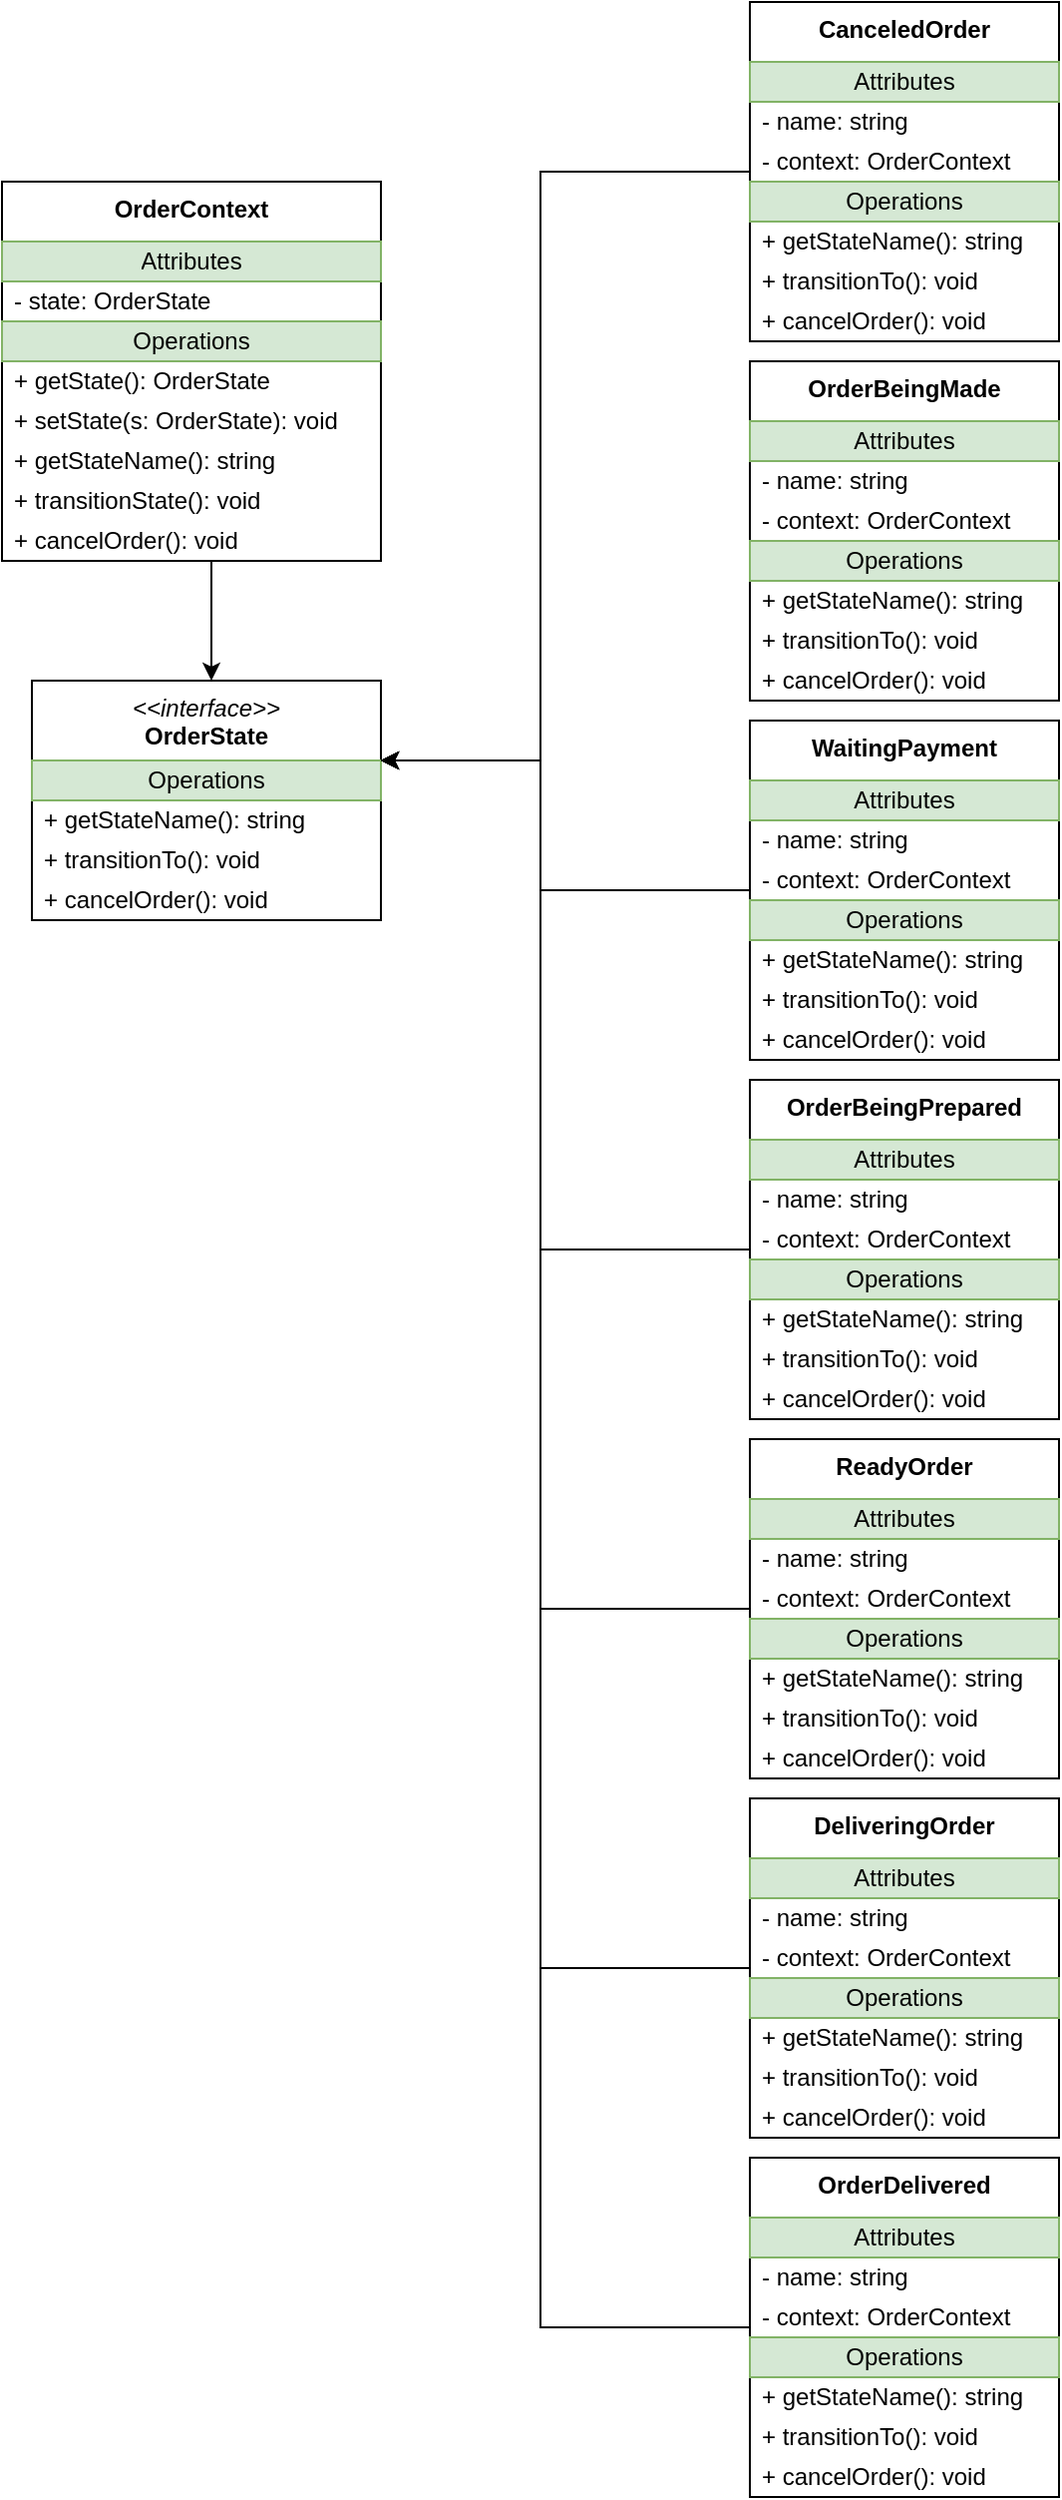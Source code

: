 <mxfile version="21.5.0" type="device">
  <diagram name="Page-1" id="Ii2zLmgXpci8T7rRYyNI">
    <mxGraphModel dx="2206" dy="1166" grid="1" gridSize="10" guides="1" tooltips="1" connect="1" arrows="1" fold="1" page="1" pageScale="1" pageWidth="850" pageHeight="1100" math="0" shadow="0">
      <root>
        <mxCell id="0" />
        <mxCell id="1" parent="0" />
        <mxCell id="pSkdOG-Ndmh3Dsyhlx1A-3" value="&lt;i&gt;&amp;lt;&amp;lt;interface&amp;gt;&amp;gt;&lt;/i&gt;&lt;br&gt;&lt;b&gt;OrderState&lt;/b&gt;" style="swimlane;fontStyle=0;align=center;verticalAlign=top;childLayout=stackLayout;horizontal=1;startSize=40;horizontalStack=0;resizeParent=1;resizeParentMax=0;resizeLast=0;collapsible=0;marginBottom=0;html=1;whiteSpace=wrap;" parent="1" vertex="1">
          <mxGeometry x="65" y="410" width="175" height="120" as="geometry" />
        </mxCell>
        <mxCell id="pSkdOG-Ndmh3Dsyhlx1A-9" value="&lt;div&gt;Operations&lt;/div&gt;" style="text;html=1;strokeColor=#82b366;fillColor=#d5e8d4;align=center;verticalAlign=middle;spacingLeft=4;spacingRight=4;overflow=hidden;rotatable=0;points=[[0,0.5],[1,0.5]];portConstraint=eastwest;whiteSpace=wrap;" parent="pSkdOG-Ndmh3Dsyhlx1A-3" vertex="1">
          <mxGeometry y="40" width="175" height="20" as="geometry" />
        </mxCell>
        <mxCell id="pSkdOG-Ndmh3Dsyhlx1A-10" value="+ getStateName(): string" style="text;html=1;strokeColor=none;fillColor=none;align=left;verticalAlign=middle;spacingLeft=4;spacingRight=4;overflow=hidden;rotatable=0;points=[[0,0.5],[1,0.5]];portConstraint=eastwest;whiteSpace=wrap;" parent="pSkdOG-Ndmh3Dsyhlx1A-3" vertex="1">
          <mxGeometry y="60" width="175" height="20" as="geometry" />
        </mxCell>
        <mxCell id="pSkdOG-Ndmh3Dsyhlx1A-13" value="+ transitionTo(): void" style="text;html=1;strokeColor=none;fillColor=none;align=left;verticalAlign=middle;spacingLeft=4;spacingRight=4;overflow=hidden;rotatable=0;points=[[0,0.5],[1,0.5]];portConstraint=eastwest;whiteSpace=wrap;" parent="pSkdOG-Ndmh3Dsyhlx1A-3" vertex="1">
          <mxGeometry y="80" width="175" height="20" as="geometry" />
        </mxCell>
        <mxCell id="a9_6wM2CYtXh-c1kp5G5-8" value="+ cancelOrder(): void" style="text;html=1;strokeColor=none;fillColor=none;align=left;verticalAlign=middle;spacingLeft=4;spacingRight=4;overflow=hidden;rotatable=0;points=[[0,0.5],[1,0.5]];portConstraint=eastwest;whiteSpace=wrap;" parent="pSkdOG-Ndmh3Dsyhlx1A-3" vertex="1">
          <mxGeometry y="100" width="175" height="20" as="geometry" />
        </mxCell>
        <mxCell id="pSkdOG-Ndmh3Dsyhlx1A-65" style="edgeStyle=orthogonalEdgeStyle;rounded=0;orthogonalLoop=1;jettySize=auto;html=1;" parent="1" source="pSkdOG-Ndmh3Dsyhlx1A-14" target="pSkdOG-Ndmh3Dsyhlx1A-3" edge="1">
          <mxGeometry relative="1" as="geometry">
            <Array as="points">
              <mxPoint x="155" y="370" />
              <mxPoint x="155" y="370" />
            </Array>
          </mxGeometry>
        </mxCell>
        <mxCell id="pSkdOG-Ndmh3Dsyhlx1A-14" value="&lt;b&gt;OrderContext&lt;/b&gt;" style="swimlane;fontStyle=0;align=center;verticalAlign=top;childLayout=stackLayout;horizontal=1;startSize=30;horizontalStack=0;resizeParent=1;resizeParentMax=0;resizeLast=0;collapsible=0;marginBottom=0;html=1;whiteSpace=wrap;" parent="1" vertex="1">
          <mxGeometry x="50" y="160" width="190" height="190" as="geometry" />
        </mxCell>
        <mxCell id="pSkdOG-Ndmh3Dsyhlx1A-15" value="Attributes" style="text;html=1;strokeColor=#82b366;fillColor=#d5e8d4;align=center;verticalAlign=middle;spacingLeft=4;spacingRight=4;overflow=hidden;rotatable=0;points=[[0,0.5],[1,0.5]];portConstraint=eastwest;whiteSpace=wrap;" parent="pSkdOG-Ndmh3Dsyhlx1A-14" vertex="1">
          <mxGeometry y="30" width="190" height="20" as="geometry" />
        </mxCell>
        <mxCell id="pSkdOG-Ndmh3Dsyhlx1A-16" value="- state: OrderState" style="text;html=1;strokeColor=none;fillColor=none;align=left;verticalAlign=middle;spacingLeft=4;spacingRight=4;overflow=hidden;rotatable=0;points=[[0,0.5],[1,0.5]];portConstraint=eastwest;whiteSpace=wrap;" parent="pSkdOG-Ndmh3Dsyhlx1A-14" vertex="1">
          <mxGeometry y="50" width="190" height="20" as="geometry" />
        </mxCell>
        <mxCell id="pSkdOG-Ndmh3Dsyhlx1A-17" value="&lt;div&gt;Operations&lt;/div&gt;" style="text;html=1;strokeColor=#82b366;fillColor=#d5e8d4;align=center;verticalAlign=middle;spacingLeft=4;spacingRight=4;overflow=hidden;rotatable=0;points=[[0,0.5],[1,0.5]];portConstraint=eastwest;whiteSpace=wrap;" parent="pSkdOG-Ndmh3Dsyhlx1A-14" vertex="1">
          <mxGeometry y="70" width="190" height="20" as="geometry" />
        </mxCell>
        <mxCell id="pSkdOG-Ndmh3Dsyhlx1A-19" value="+ getState(): OrderState" style="text;html=1;strokeColor=none;fillColor=none;align=left;verticalAlign=middle;spacingLeft=4;spacingRight=4;overflow=hidden;rotatable=0;points=[[0,0.5],[1,0.5]];portConstraint=eastwest;whiteSpace=wrap;" parent="pSkdOG-Ndmh3Dsyhlx1A-14" vertex="1">
          <mxGeometry y="90" width="190" height="20" as="geometry" />
        </mxCell>
        <mxCell id="pSkdOG-Ndmh3Dsyhlx1A-18" value="+ setState(s: OrderState): void" style="text;html=1;strokeColor=none;fillColor=none;align=left;verticalAlign=middle;spacingLeft=4;spacingRight=4;overflow=hidden;rotatable=0;points=[[0,0.5],[1,0.5]];portConstraint=eastwest;whiteSpace=wrap;" parent="pSkdOG-Ndmh3Dsyhlx1A-14" vertex="1">
          <mxGeometry y="110" width="190" height="20" as="geometry" />
        </mxCell>
        <mxCell id="pSkdOG-Ndmh3Dsyhlx1A-20" value="+ getStateName(): string" style="text;html=1;strokeColor=none;fillColor=none;align=left;verticalAlign=middle;spacingLeft=4;spacingRight=4;overflow=hidden;rotatable=0;points=[[0,0.5],[1,0.5]];portConstraint=eastwest;whiteSpace=wrap;" parent="pSkdOG-Ndmh3Dsyhlx1A-14" vertex="1">
          <mxGeometry y="130" width="190" height="20" as="geometry" />
        </mxCell>
        <mxCell id="a9_6wM2CYtXh-c1kp5G5-9" value="+ transitionState(): void" style="text;html=1;strokeColor=none;fillColor=none;align=left;verticalAlign=middle;spacingLeft=4;spacingRight=4;overflow=hidden;rotatable=0;points=[[0,0.5],[1,0.5]];portConstraint=eastwest;whiteSpace=wrap;" parent="pSkdOG-Ndmh3Dsyhlx1A-14" vertex="1">
          <mxGeometry y="150" width="190" height="20" as="geometry" />
        </mxCell>
        <mxCell id="a9_6wM2CYtXh-c1kp5G5-10" value="+ cancelOrder(): void" style="text;html=1;strokeColor=none;fillColor=none;align=left;verticalAlign=middle;spacingLeft=4;spacingRight=4;overflow=hidden;rotatable=0;points=[[0,0.5],[1,0.5]];portConstraint=eastwest;whiteSpace=wrap;" parent="pSkdOG-Ndmh3Dsyhlx1A-14" vertex="1">
          <mxGeometry y="170" width="190" height="20" as="geometry" />
        </mxCell>
        <mxCell id="pSkdOG-Ndmh3Dsyhlx1A-59" style="edgeStyle=orthogonalEdgeStyle;rounded=0;orthogonalLoop=1;jettySize=auto;html=1;" parent="1" source="pSkdOG-Ndmh3Dsyhlx1A-21" target="pSkdOG-Ndmh3Dsyhlx1A-3" edge="1">
          <mxGeometry relative="1" as="geometry">
            <Array as="points">
              <mxPoint x="320" y="515" />
              <mxPoint x="320" y="450" />
            </Array>
          </mxGeometry>
        </mxCell>
        <mxCell id="pSkdOG-Ndmh3Dsyhlx1A-21" value="&lt;b&gt;WaitingPayment&lt;/b&gt;" style="swimlane;fontStyle=0;align=center;verticalAlign=top;childLayout=stackLayout;horizontal=1;startSize=30;horizontalStack=0;resizeParent=1;resizeParentMax=0;resizeLast=0;collapsible=0;marginBottom=0;html=1;whiteSpace=wrap;" parent="1" vertex="1">
          <mxGeometry x="425" y="430" width="155" height="170" as="geometry" />
        </mxCell>
        <mxCell id="pSkdOG-Ndmh3Dsyhlx1A-22" value="Attributes" style="text;html=1;strokeColor=#82b366;fillColor=#d5e8d4;align=center;verticalAlign=middle;spacingLeft=4;spacingRight=4;overflow=hidden;rotatable=0;points=[[0,0.5],[1,0.5]];portConstraint=eastwest;whiteSpace=wrap;" parent="pSkdOG-Ndmh3Dsyhlx1A-21" vertex="1">
          <mxGeometry y="30" width="155" height="20" as="geometry" />
        </mxCell>
        <mxCell id="pSkdOG-Ndmh3Dsyhlx1A-23" value="- name: string" style="text;html=1;strokeColor=none;fillColor=none;align=left;verticalAlign=middle;spacingLeft=4;spacingRight=4;overflow=hidden;rotatable=0;points=[[0,0.5],[1,0.5]];portConstraint=eastwest;whiteSpace=wrap;" parent="pSkdOG-Ndmh3Dsyhlx1A-21" vertex="1">
          <mxGeometry y="50" width="155" height="20" as="geometry" />
        </mxCell>
        <mxCell id="a9_6wM2CYtXh-c1kp5G5-3" value="- context: OrderContext" style="text;html=1;strokeColor=none;fillColor=none;align=left;verticalAlign=middle;spacingLeft=4;spacingRight=4;overflow=hidden;rotatable=0;points=[[0,0.5],[1,0.5]];portConstraint=eastwest;whiteSpace=wrap;" parent="pSkdOG-Ndmh3Dsyhlx1A-21" vertex="1">
          <mxGeometry y="70" width="155" height="20" as="geometry" />
        </mxCell>
        <mxCell id="pSkdOG-Ndmh3Dsyhlx1A-24" value="&lt;div&gt;Operations&lt;/div&gt;" style="text;html=1;strokeColor=#82b366;fillColor=#d5e8d4;align=center;verticalAlign=middle;spacingLeft=4;spacingRight=4;overflow=hidden;rotatable=0;points=[[0,0.5],[1,0.5]];portConstraint=eastwest;whiteSpace=wrap;" parent="pSkdOG-Ndmh3Dsyhlx1A-21" vertex="1">
          <mxGeometry y="90" width="155" height="20" as="geometry" />
        </mxCell>
        <mxCell id="pSkdOG-Ndmh3Dsyhlx1A-25" value="+ getStateName(): string" style="text;html=1;strokeColor=none;fillColor=none;align=left;verticalAlign=middle;spacingLeft=4;spacingRight=4;overflow=hidden;rotatable=0;points=[[0,0.5],[1,0.5]];portConstraint=eastwest;whiteSpace=wrap;" parent="pSkdOG-Ndmh3Dsyhlx1A-21" vertex="1">
          <mxGeometry y="110" width="155" height="20" as="geometry" />
        </mxCell>
        <mxCell id="pSkdOG-Ndmh3Dsyhlx1A-26" value="+ transitionTo(): void" style="text;html=1;strokeColor=none;fillColor=none;align=left;verticalAlign=middle;spacingLeft=4;spacingRight=4;overflow=hidden;rotatable=0;points=[[0,0.5],[1,0.5]];portConstraint=eastwest;whiteSpace=wrap;" parent="pSkdOG-Ndmh3Dsyhlx1A-21" vertex="1">
          <mxGeometry y="130" width="155" height="20" as="geometry" />
        </mxCell>
        <mxCell id="a9_6wM2CYtXh-c1kp5G5-12" value="+ cancelOrder(): void" style="text;html=1;strokeColor=none;fillColor=none;align=left;verticalAlign=middle;spacingLeft=4;spacingRight=4;overflow=hidden;rotatable=0;points=[[0,0.5],[1,0.5]];portConstraint=eastwest;whiteSpace=wrap;" parent="pSkdOG-Ndmh3Dsyhlx1A-21" vertex="1">
          <mxGeometry y="150" width="155" height="20" as="geometry" />
        </mxCell>
        <mxCell id="pSkdOG-Ndmh3Dsyhlx1A-58" style="edgeStyle=orthogonalEdgeStyle;rounded=0;orthogonalLoop=1;jettySize=auto;html=1;" parent="1" source="pSkdOG-Ndmh3Dsyhlx1A-27" target="pSkdOG-Ndmh3Dsyhlx1A-3" edge="1">
          <mxGeometry relative="1" as="geometry">
            <Array as="points">
              <mxPoint x="320" y="155" />
              <mxPoint x="320" y="450" />
            </Array>
          </mxGeometry>
        </mxCell>
        <mxCell id="pSkdOG-Ndmh3Dsyhlx1A-27" value="&lt;b&gt;CanceledOrder&lt;/b&gt;" style="swimlane;fontStyle=0;align=center;verticalAlign=top;childLayout=stackLayout;horizontal=1;startSize=30;horizontalStack=0;resizeParent=1;resizeParentMax=0;resizeLast=0;collapsible=0;marginBottom=0;html=1;whiteSpace=wrap;" parent="1" vertex="1">
          <mxGeometry x="425" y="70" width="155" height="170" as="geometry" />
        </mxCell>
        <mxCell id="pSkdOG-Ndmh3Dsyhlx1A-28" value="Attributes" style="text;html=1;strokeColor=#82b366;fillColor=#d5e8d4;align=center;verticalAlign=middle;spacingLeft=4;spacingRight=4;overflow=hidden;rotatable=0;points=[[0,0.5],[1,0.5]];portConstraint=eastwest;whiteSpace=wrap;" parent="pSkdOG-Ndmh3Dsyhlx1A-27" vertex="1">
          <mxGeometry y="30" width="155" height="20" as="geometry" />
        </mxCell>
        <mxCell id="pSkdOG-Ndmh3Dsyhlx1A-29" value="- name: string" style="text;html=1;strokeColor=none;fillColor=none;align=left;verticalAlign=middle;spacingLeft=4;spacingRight=4;overflow=hidden;rotatable=0;points=[[0,0.5],[1,0.5]];portConstraint=eastwest;whiteSpace=wrap;" parent="pSkdOG-Ndmh3Dsyhlx1A-27" vertex="1">
          <mxGeometry y="50" width="155" height="20" as="geometry" />
        </mxCell>
        <mxCell id="a9_6wM2CYtXh-c1kp5G5-1" value="- context: OrderContext" style="text;html=1;strokeColor=none;fillColor=none;align=left;verticalAlign=middle;spacingLeft=4;spacingRight=4;overflow=hidden;rotatable=0;points=[[0,0.5],[1,0.5]];portConstraint=eastwest;whiteSpace=wrap;" parent="pSkdOG-Ndmh3Dsyhlx1A-27" vertex="1">
          <mxGeometry y="70" width="155" height="20" as="geometry" />
        </mxCell>
        <mxCell id="pSkdOG-Ndmh3Dsyhlx1A-30" value="&lt;div&gt;Operations&lt;/div&gt;" style="text;html=1;strokeColor=#82b366;fillColor=#d5e8d4;align=center;verticalAlign=middle;spacingLeft=4;spacingRight=4;overflow=hidden;rotatable=0;points=[[0,0.5],[1,0.5]];portConstraint=eastwest;whiteSpace=wrap;" parent="pSkdOG-Ndmh3Dsyhlx1A-27" vertex="1">
          <mxGeometry y="90" width="155" height="20" as="geometry" />
        </mxCell>
        <mxCell id="pSkdOG-Ndmh3Dsyhlx1A-31" value="+ getStateName(): string" style="text;html=1;strokeColor=none;fillColor=none;align=left;verticalAlign=middle;spacingLeft=4;spacingRight=4;overflow=hidden;rotatable=0;points=[[0,0.5],[1,0.5]];portConstraint=eastwest;whiteSpace=wrap;" parent="pSkdOG-Ndmh3Dsyhlx1A-27" vertex="1">
          <mxGeometry y="110" width="155" height="20" as="geometry" />
        </mxCell>
        <mxCell id="pSkdOG-Ndmh3Dsyhlx1A-32" value="+ transitionTo(): void" style="text;html=1;strokeColor=none;fillColor=none;align=left;verticalAlign=middle;spacingLeft=4;spacingRight=4;overflow=hidden;rotatable=0;points=[[0,0.5],[1,0.5]];portConstraint=eastwest;whiteSpace=wrap;" parent="pSkdOG-Ndmh3Dsyhlx1A-27" vertex="1">
          <mxGeometry y="130" width="155" height="20" as="geometry" />
        </mxCell>
        <mxCell id="a9_6wM2CYtXh-c1kp5G5-11" value="+ cancelOrder(): void" style="text;html=1;strokeColor=none;fillColor=none;align=left;verticalAlign=middle;spacingLeft=4;spacingRight=4;overflow=hidden;rotatable=0;points=[[0,0.5],[1,0.5]];portConstraint=eastwest;whiteSpace=wrap;" parent="pSkdOG-Ndmh3Dsyhlx1A-27" vertex="1">
          <mxGeometry y="150" width="155" height="20" as="geometry" />
        </mxCell>
        <mxCell id="pSkdOG-Ndmh3Dsyhlx1A-60" style="edgeStyle=orthogonalEdgeStyle;rounded=0;orthogonalLoop=1;jettySize=auto;html=1;" parent="1" source="pSkdOG-Ndmh3Dsyhlx1A-33" target="pSkdOG-Ndmh3Dsyhlx1A-3" edge="1">
          <mxGeometry relative="1" as="geometry">
            <Array as="points">
              <mxPoint x="320" y="695" />
              <mxPoint x="320" y="450" />
            </Array>
          </mxGeometry>
        </mxCell>
        <mxCell id="pSkdOG-Ndmh3Dsyhlx1A-33" value="&lt;b&gt;OrderBeingPrepared&lt;/b&gt;" style="swimlane;fontStyle=0;align=center;verticalAlign=top;childLayout=stackLayout;horizontal=1;startSize=30;horizontalStack=0;resizeParent=1;resizeParentMax=0;resizeLast=0;collapsible=0;marginBottom=0;html=1;whiteSpace=wrap;" parent="1" vertex="1">
          <mxGeometry x="425" y="610" width="155" height="170" as="geometry" />
        </mxCell>
        <mxCell id="pSkdOG-Ndmh3Dsyhlx1A-34" value="Attributes" style="text;html=1;strokeColor=#82b366;fillColor=#d5e8d4;align=center;verticalAlign=middle;spacingLeft=4;spacingRight=4;overflow=hidden;rotatable=0;points=[[0,0.5],[1,0.5]];portConstraint=eastwest;whiteSpace=wrap;" parent="pSkdOG-Ndmh3Dsyhlx1A-33" vertex="1">
          <mxGeometry y="30" width="155" height="20" as="geometry" />
        </mxCell>
        <mxCell id="pSkdOG-Ndmh3Dsyhlx1A-35" value="- name: string" style="text;html=1;strokeColor=none;fillColor=none;align=left;verticalAlign=middle;spacingLeft=4;spacingRight=4;overflow=hidden;rotatable=0;points=[[0,0.5],[1,0.5]];portConstraint=eastwest;whiteSpace=wrap;" parent="pSkdOG-Ndmh3Dsyhlx1A-33" vertex="1">
          <mxGeometry y="50" width="155" height="20" as="geometry" />
        </mxCell>
        <mxCell id="a9_6wM2CYtXh-c1kp5G5-4" value="- context: OrderContext" style="text;html=1;strokeColor=none;fillColor=none;align=left;verticalAlign=middle;spacingLeft=4;spacingRight=4;overflow=hidden;rotatable=0;points=[[0,0.5],[1,0.5]];portConstraint=eastwest;whiteSpace=wrap;" parent="pSkdOG-Ndmh3Dsyhlx1A-33" vertex="1">
          <mxGeometry y="70" width="155" height="20" as="geometry" />
        </mxCell>
        <mxCell id="pSkdOG-Ndmh3Dsyhlx1A-36" value="&lt;div&gt;Operations&lt;/div&gt;" style="text;html=1;strokeColor=#82b366;fillColor=#d5e8d4;align=center;verticalAlign=middle;spacingLeft=4;spacingRight=4;overflow=hidden;rotatable=0;points=[[0,0.5],[1,0.5]];portConstraint=eastwest;whiteSpace=wrap;" parent="pSkdOG-Ndmh3Dsyhlx1A-33" vertex="1">
          <mxGeometry y="90" width="155" height="20" as="geometry" />
        </mxCell>
        <mxCell id="pSkdOG-Ndmh3Dsyhlx1A-37" value="+ getStateName(): string" style="text;html=1;strokeColor=none;fillColor=none;align=left;verticalAlign=middle;spacingLeft=4;spacingRight=4;overflow=hidden;rotatable=0;points=[[0,0.5],[1,0.5]];portConstraint=eastwest;whiteSpace=wrap;" parent="pSkdOG-Ndmh3Dsyhlx1A-33" vertex="1">
          <mxGeometry y="110" width="155" height="20" as="geometry" />
        </mxCell>
        <mxCell id="pSkdOG-Ndmh3Dsyhlx1A-38" value="+ transitionTo(): void" style="text;html=1;strokeColor=none;fillColor=none;align=left;verticalAlign=middle;spacingLeft=4;spacingRight=4;overflow=hidden;rotatable=0;points=[[0,0.5],[1,0.5]];portConstraint=eastwest;whiteSpace=wrap;" parent="pSkdOG-Ndmh3Dsyhlx1A-33" vertex="1">
          <mxGeometry y="130" width="155" height="20" as="geometry" />
        </mxCell>
        <mxCell id="a9_6wM2CYtXh-c1kp5G5-13" value="+ cancelOrder(): void" style="text;html=1;strokeColor=none;fillColor=none;align=left;verticalAlign=middle;spacingLeft=4;spacingRight=4;overflow=hidden;rotatable=0;points=[[0,0.5],[1,0.5]];portConstraint=eastwest;whiteSpace=wrap;" parent="pSkdOG-Ndmh3Dsyhlx1A-33" vertex="1">
          <mxGeometry y="150" width="155" height="20" as="geometry" />
        </mxCell>
        <mxCell id="pSkdOG-Ndmh3Dsyhlx1A-61" style="edgeStyle=orthogonalEdgeStyle;rounded=0;orthogonalLoop=1;jettySize=auto;html=1;" parent="1" source="pSkdOG-Ndmh3Dsyhlx1A-39" target="pSkdOG-Ndmh3Dsyhlx1A-3" edge="1">
          <mxGeometry relative="1" as="geometry">
            <Array as="points">
              <mxPoint x="320" y="875" />
              <mxPoint x="320" y="450" />
            </Array>
          </mxGeometry>
        </mxCell>
        <mxCell id="pSkdOG-Ndmh3Dsyhlx1A-39" value="&lt;b&gt;ReadyOrder&lt;/b&gt;" style="swimlane;fontStyle=0;align=center;verticalAlign=top;childLayout=stackLayout;horizontal=1;startSize=30;horizontalStack=0;resizeParent=1;resizeParentMax=0;resizeLast=0;collapsible=0;marginBottom=0;html=1;whiteSpace=wrap;" parent="1" vertex="1">
          <mxGeometry x="425" y="790" width="155" height="170" as="geometry" />
        </mxCell>
        <mxCell id="pSkdOG-Ndmh3Dsyhlx1A-40" value="Attributes" style="text;html=1;strokeColor=#82b366;fillColor=#d5e8d4;align=center;verticalAlign=middle;spacingLeft=4;spacingRight=4;overflow=hidden;rotatable=0;points=[[0,0.5],[1,0.5]];portConstraint=eastwest;whiteSpace=wrap;" parent="pSkdOG-Ndmh3Dsyhlx1A-39" vertex="1">
          <mxGeometry y="30" width="155" height="20" as="geometry" />
        </mxCell>
        <mxCell id="pSkdOG-Ndmh3Dsyhlx1A-41" value="- name: string" style="text;html=1;strokeColor=none;fillColor=none;align=left;verticalAlign=middle;spacingLeft=4;spacingRight=4;overflow=hidden;rotatable=0;points=[[0,0.5],[1,0.5]];portConstraint=eastwest;whiteSpace=wrap;" parent="pSkdOG-Ndmh3Dsyhlx1A-39" vertex="1">
          <mxGeometry y="50" width="155" height="20" as="geometry" />
        </mxCell>
        <mxCell id="a9_6wM2CYtXh-c1kp5G5-5" value="- context: OrderContext" style="text;html=1;strokeColor=none;fillColor=none;align=left;verticalAlign=middle;spacingLeft=4;spacingRight=4;overflow=hidden;rotatable=0;points=[[0,0.5],[1,0.5]];portConstraint=eastwest;whiteSpace=wrap;" parent="pSkdOG-Ndmh3Dsyhlx1A-39" vertex="1">
          <mxGeometry y="70" width="155" height="20" as="geometry" />
        </mxCell>
        <mxCell id="pSkdOG-Ndmh3Dsyhlx1A-42" value="&lt;div&gt;Operations&lt;/div&gt;" style="text;html=1;strokeColor=#82b366;fillColor=#d5e8d4;align=center;verticalAlign=middle;spacingLeft=4;spacingRight=4;overflow=hidden;rotatable=0;points=[[0,0.5],[1,0.5]];portConstraint=eastwest;whiteSpace=wrap;" parent="pSkdOG-Ndmh3Dsyhlx1A-39" vertex="1">
          <mxGeometry y="90" width="155" height="20" as="geometry" />
        </mxCell>
        <mxCell id="pSkdOG-Ndmh3Dsyhlx1A-43" value="+ getStateName(): string" style="text;html=1;strokeColor=none;fillColor=none;align=left;verticalAlign=middle;spacingLeft=4;spacingRight=4;overflow=hidden;rotatable=0;points=[[0,0.5],[1,0.5]];portConstraint=eastwest;whiteSpace=wrap;" parent="pSkdOG-Ndmh3Dsyhlx1A-39" vertex="1">
          <mxGeometry y="110" width="155" height="20" as="geometry" />
        </mxCell>
        <mxCell id="pSkdOG-Ndmh3Dsyhlx1A-44" value="+ transitionTo(): void" style="text;html=1;strokeColor=none;fillColor=none;align=left;verticalAlign=middle;spacingLeft=4;spacingRight=4;overflow=hidden;rotatable=0;points=[[0,0.5],[1,0.5]];portConstraint=eastwest;whiteSpace=wrap;" parent="pSkdOG-Ndmh3Dsyhlx1A-39" vertex="1">
          <mxGeometry y="130" width="155" height="20" as="geometry" />
        </mxCell>
        <mxCell id="a9_6wM2CYtXh-c1kp5G5-14" value="+ cancelOrder(): void" style="text;html=1;strokeColor=none;fillColor=none;align=left;verticalAlign=middle;spacingLeft=4;spacingRight=4;overflow=hidden;rotatable=0;points=[[0,0.5],[1,0.5]];portConstraint=eastwest;whiteSpace=wrap;" parent="pSkdOG-Ndmh3Dsyhlx1A-39" vertex="1">
          <mxGeometry y="150" width="155" height="20" as="geometry" />
        </mxCell>
        <mxCell id="pSkdOG-Ndmh3Dsyhlx1A-62" style="edgeStyle=orthogonalEdgeStyle;rounded=0;orthogonalLoop=1;jettySize=auto;html=1;" parent="1" source="pSkdOG-Ndmh3Dsyhlx1A-45" target="pSkdOG-Ndmh3Dsyhlx1A-3" edge="1">
          <mxGeometry relative="1" as="geometry">
            <Array as="points">
              <mxPoint x="320" y="1055" />
              <mxPoint x="320" y="450" />
            </Array>
          </mxGeometry>
        </mxCell>
        <mxCell id="pSkdOG-Ndmh3Dsyhlx1A-45" value="&lt;b&gt;DeliveringOrder&lt;/b&gt;" style="swimlane;fontStyle=0;align=center;verticalAlign=top;childLayout=stackLayout;horizontal=1;startSize=30;horizontalStack=0;resizeParent=1;resizeParentMax=0;resizeLast=0;collapsible=0;marginBottom=0;html=1;whiteSpace=wrap;" parent="1" vertex="1">
          <mxGeometry x="425" y="970" width="155" height="170" as="geometry" />
        </mxCell>
        <mxCell id="pSkdOG-Ndmh3Dsyhlx1A-46" value="Attributes" style="text;html=1;strokeColor=#82b366;fillColor=#d5e8d4;align=center;verticalAlign=middle;spacingLeft=4;spacingRight=4;overflow=hidden;rotatable=0;points=[[0,0.5],[1,0.5]];portConstraint=eastwest;whiteSpace=wrap;" parent="pSkdOG-Ndmh3Dsyhlx1A-45" vertex="1">
          <mxGeometry y="30" width="155" height="20" as="geometry" />
        </mxCell>
        <mxCell id="pSkdOG-Ndmh3Dsyhlx1A-47" value="- name: string" style="text;html=1;strokeColor=none;fillColor=none;align=left;verticalAlign=middle;spacingLeft=4;spacingRight=4;overflow=hidden;rotatable=0;points=[[0,0.5],[1,0.5]];portConstraint=eastwest;whiteSpace=wrap;" parent="pSkdOG-Ndmh3Dsyhlx1A-45" vertex="1">
          <mxGeometry y="50" width="155" height="20" as="geometry" />
        </mxCell>
        <mxCell id="a9_6wM2CYtXh-c1kp5G5-6" value="- context: OrderContext" style="text;html=1;strokeColor=none;fillColor=none;align=left;verticalAlign=middle;spacingLeft=4;spacingRight=4;overflow=hidden;rotatable=0;points=[[0,0.5],[1,0.5]];portConstraint=eastwest;whiteSpace=wrap;" parent="pSkdOG-Ndmh3Dsyhlx1A-45" vertex="1">
          <mxGeometry y="70" width="155" height="20" as="geometry" />
        </mxCell>
        <mxCell id="pSkdOG-Ndmh3Dsyhlx1A-48" value="&lt;div&gt;Operations&lt;/div&gt;" style="text;html=1;strokeColor=#82b366;fillColor=#d5e8d4;align=center;verticalAlign=middle;spacingLeft=4;spacingRight=4;overflow=hidden;rotatable=0;points=[[0,0.5],[1,0.5]];portConstraint=eastwest;whiteSpace=wrap;" parent="pSkdOG-Ndmh3Dsyhlx1A-45" vertex="1">
          <mxGeometry y="90" width="155" height="20" as="geometry" />
        </mxCell>
        <mxCell id="pSkdOG-Ndmh3Dsyhlx1A-49" value="+ getStateName(): string" style="text;html=1;strokeColor=none;fillColor=none;align=left;verticalAlign=middle;spacingLeft=4;spacingRight=4;overflow=hidden;rotatable=0;points=[[0,0.5],[1,0.5]];portConstraint=eastwest;whiteSpace=wrap;" parent="pSkdOG-Ndmh3Dsyhlx1A-45" vertex="1">
          <mxGeometry y="110" width="155" height="20" as="geometry" />
        </mxCell>
        <mxCell id="pSkdOG-Ndmh3Dsyhlx1A-50" value="+ transitionTo(): void" style="text;html=1;strokeColor=none;fillColor=none;align=left;verticalAlign=middle;spacingLeft=4;spacingRight=4;overflow=hidden;rotatable=0;points=[[0,0.5],[1,0.5]];portConstraint=eastwest;whiteSpace=wrap;" parent="pSkdOG-Ndmh3Dsyhlx1A-45" vertex="1">
          <mxGeometry y="130" width="155" height="20" as="geometry" />
        </mxCell>
        <mxCell id="a9_6wM2CYtXh-c1kp5G5-15" value="+ cancelOrder(): void" style="text;html=1;strokeColor=none;fillColor=none;align=left;verticalAlign=middle;spacingLeft=4;spacingRight=4;overflow=hidden;rotatable=0;points=[[0,0.5],[1,0.5]];portConstraint=eastwest;whiteSpace=wrap;" parent="pSkdOG-Ndmh3Dsyhlx1A-45" vertex="1">
          <mxGeometry y="150" width="155" height="20" as="geometry" />
        </mxCell>
        <mxCell id="pSkdOG-Ndmh3Dsyhlx1A-63" style="edgeStyle=orthogonalEdgeStyle;rounded=0;orthogonalLoop=1;jettySize=auto;html=1;" parent="1" source="pSkdOG-Ndmh3Dsyhlx1A-51" target="pSkdOG-Ndmh3Dsyhlx1A-3" edge="1">
          <mxGeometry relative="1" as="geometry">
            <Array as="points">
              <mxPoint x="320" y="1235" />
              <mxPoint x="320" y="450" />
            </Array>
          </mxGeometry>
        </mxCell>
        <mxCell id="pSkdOG-Ndmh3Dsyhlx1A-51" value="&lt;b&gt;OrderDelivered&lt;/b&gt;" style="swimlane;fontStyle=0;align=center;verticalAlign=top;childLayout=stackLayout;horizontal=1;startSize=30;horizontalStack=0;resizeParent=1;resizeParentMax=0;resizeLast=0;collapsible=0;marginBottom=0;html=1;whiteSpace=wrap;" parent="1" vertex="1">
          <mxGeometry x="425" y="1150" width="155" height="170" as="geometry" />
        </mxCell>
        <mxCell id="pSkdOG-Ndmh3Dsyhlx1A-52" value="Attributes" style="text;html=1;strokeColor=#82b366;fillColor=#d5e8d4;align=center;verticalAlign=middle;spacingLeft=4;spacingRight=4;overflow=hidden;rotatable=0;points=[[0,0.5],[1,0.5]];portConstraint=eastwest;whiteSpace=wrap;" parent="pSkdOG-Ndmh3Dsyhlx1A-51" vertex="1">
          <mxGeometry y="30" width="155" height="20" as="geometry" />
        </mxCell>
        <mxCell id="pSkdOG-Ndmh3Dsyhlx1A-53" value="- name: string" style="text;html=1;strokeColor=none;fillColor=none;align=left;verticalAlign=middle;spacingLeft=4;spacingRight=4;overflow=hidden;rotatable=0;points=[[0,0.5],[1,0.5]];portConstraint=eastwest;whiteSpace=wrap;" parent="pSkdOG-Ndmh3Dsyhlx1A-51" vertex="1">
          <mxGeometry y="50" width="155" height="20" as="geometry" />
        </mxCell>
        <mxCell id="a9_6wM2CYtXh-c1kp5G5-7" value="- context: OrderContext" style="text;html=1;strokeColor=none;fillColor=none;align=left;verticalAlign=middle;spacingLeft=4;spacingRight=4;overflow=hidden;rotatable=0;points=[[0,0.5],[1,0.5]];portConstraint=eastwest;whiteSpace=wrap;" parent="pSkdOG-Ndmh3Dsyhlx1A-51" vertex="1">
          <mxGeometry y="70" width="155" height="20" as="geometry" />
        </mxCell>
        <mxCell id="pSkdOG-Ndmh3Dsyhlx1A-54" value="&lt;div&gt;Operations&lt;/div&gt;" style="text;html=1;strokeColor=#82b366;fillColor=#d5e8d4;align=center;verticalAlign=middle;spacingLeft=4;spacingRight=4;overflow=hidden;rotatable=0;points=[[0,0.5],[1,0.5]];portConstraint=eastwest;whiteSpace=wrap;" parent="pSkdOG-Ndmh3Dsyhlx1A-51" vertex="1">
          <mxGeometry y="90" width="155" height="20" as="geometry" />
        </mxCell>
        <mxCell id="pSkdOG-Ndmh3Dsyhlx1A-55" value="+ getStateName(): string" style="text;html=1;strokeColor=none;fillColor=none;align=left;verticalAlign=middle;spacingLeft=4;spacingRight=4;overflow=hidden;rotatable=0;points=[[0,0.5],[1,0.5]];portConstraint=eastwest;whiteSpace=wrap;" parent="pSkdOG-Ndmh3Dsyhlx1A-51" vertex="1">
          <mxGeometry y="110" width="155" height="20" as="geometry" />
        </mxCell>
        <mxCell id="pSkdOG-Ndmh3Dsyhlx1A-56" value="+ transitionTo(): void" style="text;html=1;strokeColor=none;fillColor=none;align=left;verticalAlign=middle;spacingLeft=4;spacingRight=4;overflow=hidden;rotatable=0;points=[[0,0.5],[1,0.5]];portConstraint=eastwest;whiteSpace=wrap;" parent="pSkdOG-Ndmh3Dsyhlx1A-51" vertex="1">
          <mxGeometry y="130" width="155" height="20" as="geometry" />
        </mxCell>
        <mxCell id="a9_6wM2CYtXh-c1kp5G5-16" value="+ cancelOrder(): void" style="text;html=1;strokeColor=none;fillColor=none;align=left;verticalAlign=middle;spacingLeft=4;spacingRight=4;overflow=hidden;rotatable=0;points=[[0,0.5],[1,0.5]];portConstraint=eastwest;whiteSpace=wrap;" parent="pSkdOG-Ndmh3Dsyhlx1A-51" vertex="1">
          <mxGeometry y="150" width="155" height="20" as="geometry" />
        </mxCell>
        <mxCell id="xHKURNn-jkAhteejghtb-1" value="&lt;b&gt;OrderBeingMade&lt;/b&gt;" style="swimlane;fontStyle=0;align=center;verticalAlign=top;childLayout=stackLayout;horizontal=1;startSize=30;horizontalStack=0;resizeParent=1;resizeParentMax=0;resizeLast=0;collapsible=0;marginBottom=0;html=1;whiteSpace=wrap;" vertex="1" parent="1">
          <mxGeometry x="425" y="250" width="155" height="170" as="geometry" />
        </mxCell>
        <mxCell id="xHKURNn-jkAhteejghtb-2" value="Attributes" style="text;html=1;strokeColor=#82b366;fillColor=#d5e8d4;align=center;verticalAlign=middle;spacingLeft=4;spacingRight=4;overflow=hidden;rotatable=0;points=[[0,0.5],[1,0.5]];portConstraint=eastwest;whiteSpace=wrap;" vertex="1" parent="xHKURNn-jkAhteejghtb-1">
          <mxGeometry y="30" width="155" height="20" as="geometry" />
        </mxCell>
        <mxCell id="xHKURNn-jkAhteejghtb-3" value="- name: string" style="text;html=1;strokeColor=none;fillColor=none;align=left;verticalAlign=middle;spacingLeft=4;spacingRight=4;overflow=hidden;rotatable=0;points=[[0,0.5],[1,0.5]];portConstraint=eastwest;whiteSpace=wrap;" vertex="1" parent="xHKURNn-jkAhteejghtb-1">
          <mxGeometry y="50" width="155" height="20" as="geometry" />
        </mxCell>
        <mxCell id="xHKURNn-jkAhteejghtb-4" value="- context: OrderContext" style="text;html=1;strokeColor=none;fillColor=none;align=left;verticalAlign=middle;spacingLeft=4;spacingRight=4;overflow=hidden;rotatable=0;points=[[0,0.5],[1,0.5]];portConstraint=eastwest;whiteSpace=wrap;" vertex="1" parent="xHKURNn-jkAhteejghtb-1">
          <mxGeometry y="70" width="155" height="20" as="geometry" />
        </mxCell>
        <mxCell id="xHKURNn-jkAhteejghtb-5" value="&lt;div&gt;Operations&lt;/div&gt;" style="text;html=1;strokeColor=#82b366;fillColor=#d5e8d4;align=center;verticalAlign=middle;spacingLeft=4;spacingRight=4;overflow=hidden;rotatable=0;points=[[0,0.5],[1,0.5]];portConstraint=eastwest;whiteSpace=wrap;" vertex="1" parent="xHKURNn-jkAhteejghtb-1">
          <mxGeometry y="90" width="155" height="20" as="geometry" />
        </mxCell>
        <mxCell id="xHKURNn-jkAhteejghtb-6" value="+ getStateName(): string" style="text;html=1;strokeColor=none;fillColor=none;align=left;verticalAlign=middle;spacingLeft=4;spacingRight=4;overflow=hidden;rotatable=0;points=[[0,0.5],[1,0.5]];portConstraint=eastwest;whiteSpace=wrap;" vertex="1" parent="xHKURNn-jkAhteejghtb-1">
          <mxGeometry y="110" width="155" height="20" as="geometry" />
        </mxCell>
        <mxCell id="xHKURNn-jkAhteejghtb-7" value="+ transitionTo(): void" style="text;html=1;strokeColor=none;fillColor=none;align=left;verticalAlign=middle;spacingLeft=4;spacingRight=4;overflow=hidden;rotatable=0;points=[[0,0.5],[1,0.5]];portConstraint=eastwest;whiteSpace=wrap;" vertex="1" parent="xHKURNn-jkAhteejghtb-1">
          <mxGeometry y="130" width="155" height="20" as="geometry" />
        </mxCell>
        <mxCell id="xHKURNn-jkAhteejghtb-8" value="+ cancelOrder(): void" style="text;html=1;strokeColor=none;fillColor=none;align=left;verticalAlign=middle;spacingLeft=4;spacingRight=4;overflow=hidden;rotatable=0;points=[[0,0.5],[1,0.5]];portConstraint=eastwest;whiteSpace=wrap;" vertex="1" parent="xHKURNn-jkAhteejghtb-1">
          <mxGeometry y="150" width="155" height="20" as="geometry" />
        </mxCell>
      </root>
    </mxGraphModel>
  </diagram>
</mxfile>
